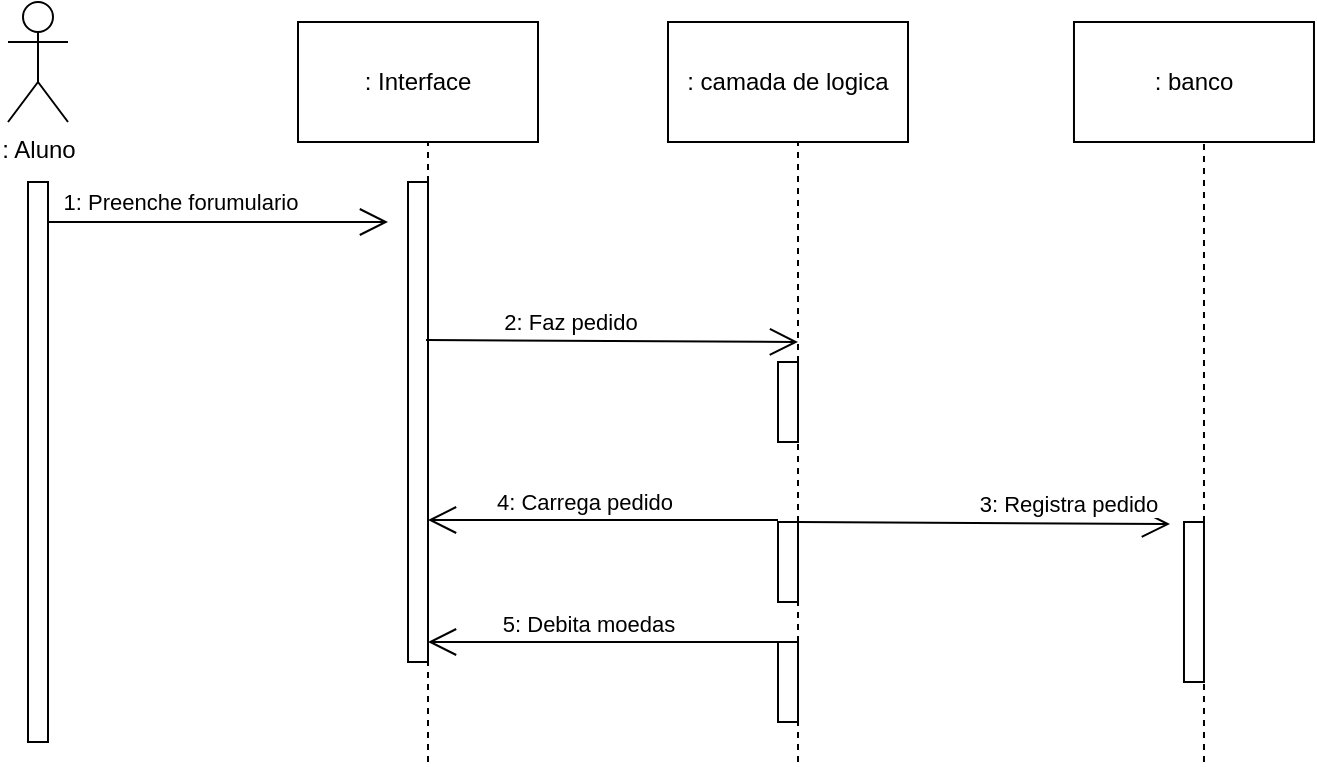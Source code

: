 <mxfile version="15.7.3" type="device"><diagram id="Yt6I0hD4qieP76XsBIoE" name="Page-1"><mxGraphModel dx="946" dy="473" grid="1" gridSize="10" guides="1" tooltips="1" connect="1" arrows="1" fold="1" page="1" pageScale="1" pageWidth="850" pageHeight="1100" math="0" shadow="0"><root><mxCell id="0"/><mxCell id="1" parent="0"/><mxCell id="MDdSPm1lvXWYr7TkaCio-1" value="" style="html=1;points=[];perimeter=orthogonalPerimeter;" vertex="1" parent="1"><mxGeometry x="390" y="210" width="10" height="280" as="geometry"/></mxCell><mxCell id="MDdSPm1lvXWYr7TkaCio-3" value=": Aluno" style="shape=umlActor;verticalLabelPosition=bottom;verticalAlign=top;html=1;" vertex="1" parent="1"><mxGeometry x="380" y="120" width="30" height="60" as="geometry"/></mxCell><mxCell id="MDdSPm1lvXWYr7TkaCio-6" value="" style="endArrow=open;endFill=1;endSize=12;html=1;rounded=0;" edge="1" parent="1"><mxGeometry width="160" relative="1" as="geometry"><mxPoint x="400" y="230" as="sourcePoint"/><mxPoint x="570" y="230" as="targetPoint"/></mxGeometry></mxCell><mxCell id="MDdSPm1lvXWYr7TkaCio-9" value="1: Preenche forumulario" style="edgeLabel;html=1;align=center;verticalAlign=middle;resizable=0;points=[];" vertex="1" connectable="0" parent="MDdSPm1lvXWYr7TkaCio-6"><mxGeometry x="-0.256" y="2" relative="1" as="geometry"><mxPoint x="3" y="-8" as="offset"/></mxGeometry></mxCell><mxCell id="MDdSPm1lvXWYr7TkaCio-8" value=": Interface" style="rounded=0;whiteSpace=wrap;html=1;" vertex="1" parent="1"><mxGeometry x="525" y="130" width="120" height="60" as="geometry"/></mxCell><mxCell id="MDdSPm1lvXWYr7TkaCio-10" value="" style="endArrow=none;dashed=1;html=1;rounded=0;startArrow=none;" edge="1" parent="1" source="MDdSPm1lvXWYr7TkaCio-11"><mxGeometry width="50" height="50" relative="1" as="geometry"><mxPoint x="590" y="500" as="sourcePoint"/><mxPoint x="590" y="190" as="targetPoint"/></mxGeometry></mxCell><mxCell id="MDdSPm1lvXWYr7TkaCio-11" value="" style="html=1;points=[];perimeter=orthogonalPerimeter;" vertex="1" parent="1"><mxGeometry x="580" y="210" width="10" height="240" as="geometry"/></mxCell><mxCell id="MDdSPm1lvXWYr7TkaCio-12" value="" style="endArrow=none;dashed=1;html=1;rounded=0;" edge="1" parent="1" target="MDdSPm1lvXWYr7TkaCio-11"><mxGeometry width="50" height="50" relative="1" as="geometry"><mxPoint x="590" y="500" as="sourcePoint"/><mxPoint x="590" y="190" as="targetPoint"/></mxGeometry></mxCell><mxCell id="MDdSPm1lvXWYr7TkaCio-13" value=": camada de logica" style="rounded=0;whiteSpace=wrap;html=1;" vertex="1" parent="1"><mxGeometry x="710" y="130" width="120" height="60" as="geometry"/></mxCell><mxCell id="MDdSPm1lvXWYr7TkaCio-14" value="" style="endArrow=none;dashed=1;html=1;rounded=0;startArrow=none;" edge="1" parent="1" source="MDdSPm1lvXWYr7TkaCio-15"><mxGeometry width="50" height="50" relative="1" as="geometry"><mxPoint x="775" y="500" as="sourcePoint"/><mxPoint x="775" y="190" as="targetPoint"/></mxGeometry></mxCell><mxCell id="MDdSPm1lvXWYr7TkaCio-15" value="" style="html=1;points=[];perimeter=orthogonalPerimeter;" vertex="1" parent="1"><mxGeometry x="765" y="300" width="10" height="40" as="geometry"/></mxCell><mxCell id="MDdSPm1lvXWYr7TkaCio-16" value="" style="endArrow=none;dashed=1;html=1;rounded=0;" edge="1" parent="1" target="MDdSPm1lvXWYr7TkaCio-15"><mxGeometry width="50" height="50" relative="1" as="geometry"><mxPoint x="775" y="500" as="sourcePoint"/><mxPoint x="775" y="190" as="targetPoint"/></mxGeometry></mxCell><mxCell id="MDdSPm1lvXWYr7TkaCio-17" value=": banco" style="rounded=0;whiteSpace=wrap;html=1;" vertex="1" parent="1"><mxGeometry x="912.99" y="130" width="120" height="60" as="geometry"/></mxCell><mxCell id="MDdSPm1lvXWYr7TkaCio-18" value="" style="endArrow=none;dashed=1;html=1;rounded=0;startArrow=none;" edge="1" parent="1" source="MDdSPm1lvXWYr7TkaCio-19"><mxGeometry width="50" height="50" relative="1" as="geometry"><mxPoint x="977.99" y="500" as="sourcePoint"/><mxPoint x="977.99" y="190" as="targetPoint"/></mxGeometry></mxCell><mxCell id="MDdSPm1lvXWYr7TkaCio-19" value="" style="html=1;points=[];perimeter=orthogonalPerimeter;" vertex="1" parent="1"><mxGeometry x="967.99" y="380" width="10" height="80" as="geometry"/></mxCell><mxCell id="MDdSPm1lvXWYr7TkaCio-20" value="" style="endArrow=none;dashed=1;html=1;rounded=0;" edge="1" parent="1" target="MDdSPm1lvXWYr7TkaCio-19"><mxGeometry width="50" height="50" relative="1" as="geometry"><mxPoint x="977.99" y="500" as="sourcePoint"/><mxPoint x="977.99" y="190" as="targetPoint"/></mxGeometry></mxCell><mxCell id="MDdSPm1lvXWYr7TkaCio-21" value="" style="endArrow=open;endFill=1;endSize=12;html=1;rounded=0;entryX=-0.4;entryY=0.263;entryDx=0;entryDy=0;entryPerimeter=0;" edge="1" parent="1"><mxGeometry width="160" relative="1" as="geometry"><mxPoint x="589" y="288.96" as="sourcePoint"/><mxPoint x="775" y="290.0" as="targetPoint"/></mxGeometry></mxCell><mxCell id="MDdSPm1lvXWYr7TkaCio-22" value="2: Faz pedido" style="edgeLabel;html=1;align=center;verticalAlign=middle;resizable=0;points=[];" vertex="1" connectable="0" parent="MDdSPm1lvXWYr7TkaCio-21"><mxGeometry x="-0.256" y="2" relative="1" as="geometry"><mxPoint x="3" y="-8" as="offset"/></mxGeometry></mxCell><mxCell id="MDdSPm1lvXWYr7TkaCio-23" value="" style="endArrow=open;endFill=1;endSize=12;html=1;rounded=0;entryX=-0.4;entryY=0.263;entryDx=0;entryDy=0;entryPerimeter=0;" edge="1" parent="1"><mxGeometry width="160" relative="1" as="geometry"><mxPoint x="775" y="380" as="sourcePoint"/><mxPoint x="961" y="381.04" as="targetPoint"/></mxGeometry></mxCell><mxCell id="MDdSPm1lvXWYr7TkaCio-24" value="3: Registra pedido" style="edgeLabel;html=1;align=center;verticalAlign=middle;resizable=0;points=[];" vertex="1" connectable="0" parent="MDdSPm1lvXWYr7TkaCio-23"><mxGeometry x="-0.256" y="2" relative="1" as="geometry"><mxPoint x="66" y="-8" as="offset"/></mxGeometry></mxCell><mxCell id="MDdSPm1lvXWYr7TkaCio-25" value="" style="endArrow=open;endFill=1;endSize=12;html=1;rounded=0;" edge="1" parent="1"><mxGeometry width="160" relative="1" as="geometry"><mxPoint x="765" y="379" as="sourcePoint"/><mxPoint x="590" y="379" as="targetPoint"/></mxGeometry></mxCell><mxCell id="MDdSPm1lvXWYr7TkaCio-27" value="4: Carrega pedido" style="edgeLabel;html=1;align=center;verticalAlign=middle;resizable=0;points=[];" vertex="1" connectable="0" parent="MDdSPm1lvXWYr7TkaCio-25"><mxGeometry x="0.167" y="-2" relative="1" as="geometry"><mxPoint x="5" y="-7" as="offset"/></mxGeometry></mxCell><mxCell id="MDdSPm1lvXWYr7TkaCio-26" value="" style="html=1;points=[];perimeter=orthogonalPerimeter;" vertex="1" parent="1"><mxGeometry x="765" y="380" width="10" height="40" as="geometry"/></mxCell><mxCell id="MDdSPm1lvXWYr7TkaCio-28" value="" style="endArrow=open;endFill=1;endSize=12;html=1;rounded=0;" edge="1" parent="1"><mxGeometry width="160" relative="1" as="geometry"><mxPoint x="770" y="440" as="sourcePoint"/><mxPoint x="590" y="440" as="targetPoint"/></mxGeometry></mxCell><mxCell id="MDdSPm1lvXWYr7TkaCio-29" value="5: Debita moedas" style="edgeLabel;html=1;align=center;verticalAlign=middle;resizable=0;points=[];" vertex="1" connectable="0" parent="MDdSPm1lvXWYr7TkaCio-28"><mxGeometry x="0.167" y="-2" relative="1" as="geometry"><mxPoint x="5" y="-7" as="offset"/></mxGeometry></mxCell><mxCell id="MDdSPm1lvXWYr7TkaCio-30" value="" style="html=1;points=[];perimeter=orthogonalPerimeter;" vertex="1" parent="1"><mxGeometry x="765" y="440" width="10" height="40" as="geometry"/></mxCell></root></mxGraphModel></diagram></mxfile>
